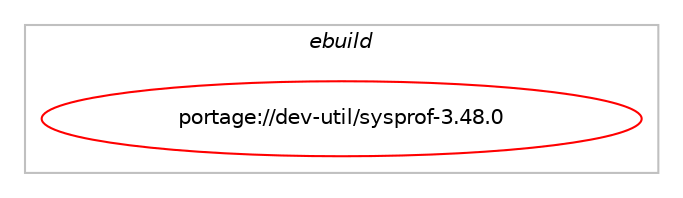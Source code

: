digraph prolog {

# *************
# Graph options
# *************

newrank=true;
concentrate=true;
compound=true;
graph [rankdir=LR,fontname=Helvetica,fontsize=10,ranksep=1.5];#, ranksep=2.5, nodesep=0.2];
edge  [arrowhead=vee];
node  [fontname=Helvetica,fontsize=10];

# **********
# The ebuild
# **********

subgraph cluster_leftcol {
color=gray;
label=<<i>ebuild</i>>;
id [label="portage://dev-util/sysprof-3.48.0", color=red, width=4, href="../dev-util/sysprof-3.48.0.svg"];
}

# ****************
# The dependencies
# ****************

subgraph cluster_midcol {
color=gray;
label=<<i>dependencies</i>>;
subgraph cluster_compile {
fillcolor="#eeeeee";
style=filled;
label=<<i>compile</i>>;
# *** BEGIN UNKNOWN DEPENDENCY TYPE (TODO) ***
# id -> equal(use_conditional_group(positive,gtk,portage://dev-util/sysprof-3.48.0,[package_dependency(portage://dev-util/sysprof-3.48.0,install,no,gui-libs,gtk,greaterequal,[4.6,,,4.6],[slot(4)],[]),package_dependency(portage://dev-util/sysprof-3.48.0,install,no,gui-libs,libadwaita,none,[,,],[slot(1)],[]),package_dependency(portage://dev-util/sysprof-3.48.0,install,no,x11-libs,cairo,none,[,,],[],[]),package_dependency(portage://dev-util/sysprof-3.48.0,install,no,x11-libs,pango,none,[,,],[],[])]))
# *** END UNKNOWN DEPENDENCY TYPE (TODO) ***

# *** BEGIN UNKNOWN DEPENDENCY TYPE (TODO) ***
# id -> equal(use_conditional_group(positive,unwind,portage://dev-util/sysprof-3.48.0,[package_dependency(portage://dev-util/sysprof-3.48.0,install,no,sys-libs,libunwind,none,[,,],any_same_slot,[])]))
# *** END UNKNOWN DEPENDENCY TYPE (TODO) ***

# *** BEGIN UNKNOWN DEPENDENCY TYPE (TODO) ***
# id -> equal(package_dependency(portage://dev-util/sysprof-3.48.0,install,no,dev-libs,glib,greaterequal,[2.73.0,,,2.73.0],[slot(2)],[]))
# *** END UNKNOWN DEPENDENCY TYPE (TODO) ***

# *** BEGIN UNKNOWN DEPENDENCY TYPE (TODO) ***
# id -> equal(package_dependency(portage://dev-util/sysprof-3.48.0,install,no,dev-libs,json-glib,none,[,,],[],[]))
# *** END UNKNOWN DEPENDENCY TYPE (TODO) ***

# *** BEGIN UNKNOWN DEPENDENCY TYPE (TODO) ***
# id -> equal(package_dependency(portage://dev-util/sysprof-3.48.0,install,no,dev-util,sysprof-capture,greaterequal,[3.48.0,,,3.48.0],[slot(4)],[]))
# *** END UNKNOWN DEPENDENCY TYPE (TODO) ***

# *** BEGIN UNKNOWN DEPENDENCY TYPE (TODO) ***
# id -> equal(package_dependency(portage://dev-util/sysprof-3.48.0,install,no,dev-util,sysprof-common,greaterequal,[3.48.0,,,3.48.0],[],[]))
# *** END UNKNOWN DEPENDENCY TYPE (TODO) ***

# *** BEGIN UNKNOWN DEPENDENCY TYPE (TODO) ***
# id -> equal(package_dependency(portage://dev-util/sysprof-3.48.0,install,no,sys-auth,polkit,greaterequal,[0.114,,,0.114],[],[]))
# *** END UNKNOWN DEPENDENCY TYPE (TODO) ***

}
subgraph cluster_compileandrun {
fillcolor="#eeeeee";
style=filled;
label=<<i>compile and run</i>>;
}
subgraph cluster_run {
fillcolor="#eeeeee";
style=filled;
label=<<i>run</i>>;
# *** BEGIN UNKNOWN DEPENDENCY TYPE (TODO) ***
# id -> equal(use_conditional_group(positive,gtk,portage://dev-util/sysprof-3.48.0,[package_dependency(portage://dev-util/sysprof-3.48.0,run,no,gui-libs,gtk,greaterequal,[4.6,,,4.6],[slot(4)],[]),package_dependency(portage://dev-util/sysprof-3.48.0,run,no,gui-libs,libadwaita,none,[,,],[slot(1)],[]),package_dependency(portage://dev-util/sysprof-3.48.0,run,no,x11-libs,cairo,none,[,,],[],[]),package_dependency(portage://dev-util/sysprof-3.48.0,run,no,x11-libs,pango,none,[,,],[],[])]))
# *** END UNKNOWN DEPENDENCY TYPE (TODO) ***

# *** BEGIN UNKNOWN DEPENDENCY TYPE (TODO) ***
# id -> equal(use_conditional_group(positive,unwind,portage://dev-util/sysprof-3.48.0,[package_dependency(portage://dev-util/sysprof-3.48.0,run,no,sys-libs,libunwind,none,[,,],any_same_slot,[])]))
# *** END UNKNOWN DEPENDENCY TYPE (TODO) ***

# *** BEGIN UNKNOWN DEPENDENCY TYPE (TODO) ***
# id -> equal(package_dependency(portage://dev-util/sysprof-3.48.0,run,no,dev-libs,glib,greaterequal,[2.73.0,,,2.73.0],[slot(2)],[]))
# *** END UNKNOWN DEPENDENCY TYPE (TODO) ***

# *** BEGIN UNKNOWN DEPENDENCY TYPE (TODO) ***
# id -> equal(package_dependency(portage://dev-util/sysprof-3.48.0,run,no,dev-libs,json-glib,none,[,,],[],[]))
# *** END UNKNOWN DEPENDENCY TYPE (TODO) ***

# *** BEGIN UNKNOWN DEPENDENCY TYPE (TODO) ***
# id -> equal(package_dependency(portage://dev-util/sysprof-3.48.0,run,no,dev-util,sysprof-capture,greaterequal,[3.48.0,,,3.48.0],[slot(4)],[]))
# *** END UNKNOWN DEPENDENCY TYPE (TODO) ***

# *** BEGIN UNKNOWN DEPENDENCY TYPE (TODO) ***
# id -> equal(package_dependency(portage://dev-util/sysprof-3.48.0,run,no,dev-util,sysprof-common,greaterequal,[3.48.0,,,3.48.0],[],[]))
# *** END UNKNOWN DEPENDENCY TYPE (TODO) ***

# *** BEGIN UNKNOWN DEPENDENCY TYPE (TODO) ***
# id -> equal(package_dependency(portage://dev-util/sysprof-3.48.0,run,no,sys-auth,polkit,greaterequal,[0.114,,,0.114],[],[]))
# *** END UNKNOWN DEPENDENCY TYPE (TODO) ***

}
}

# **************
# The candidates
# **************

subgraph cluster_choices {
rank=same;
color=gray;
label=<<i>candidates</i>>;

}

}
